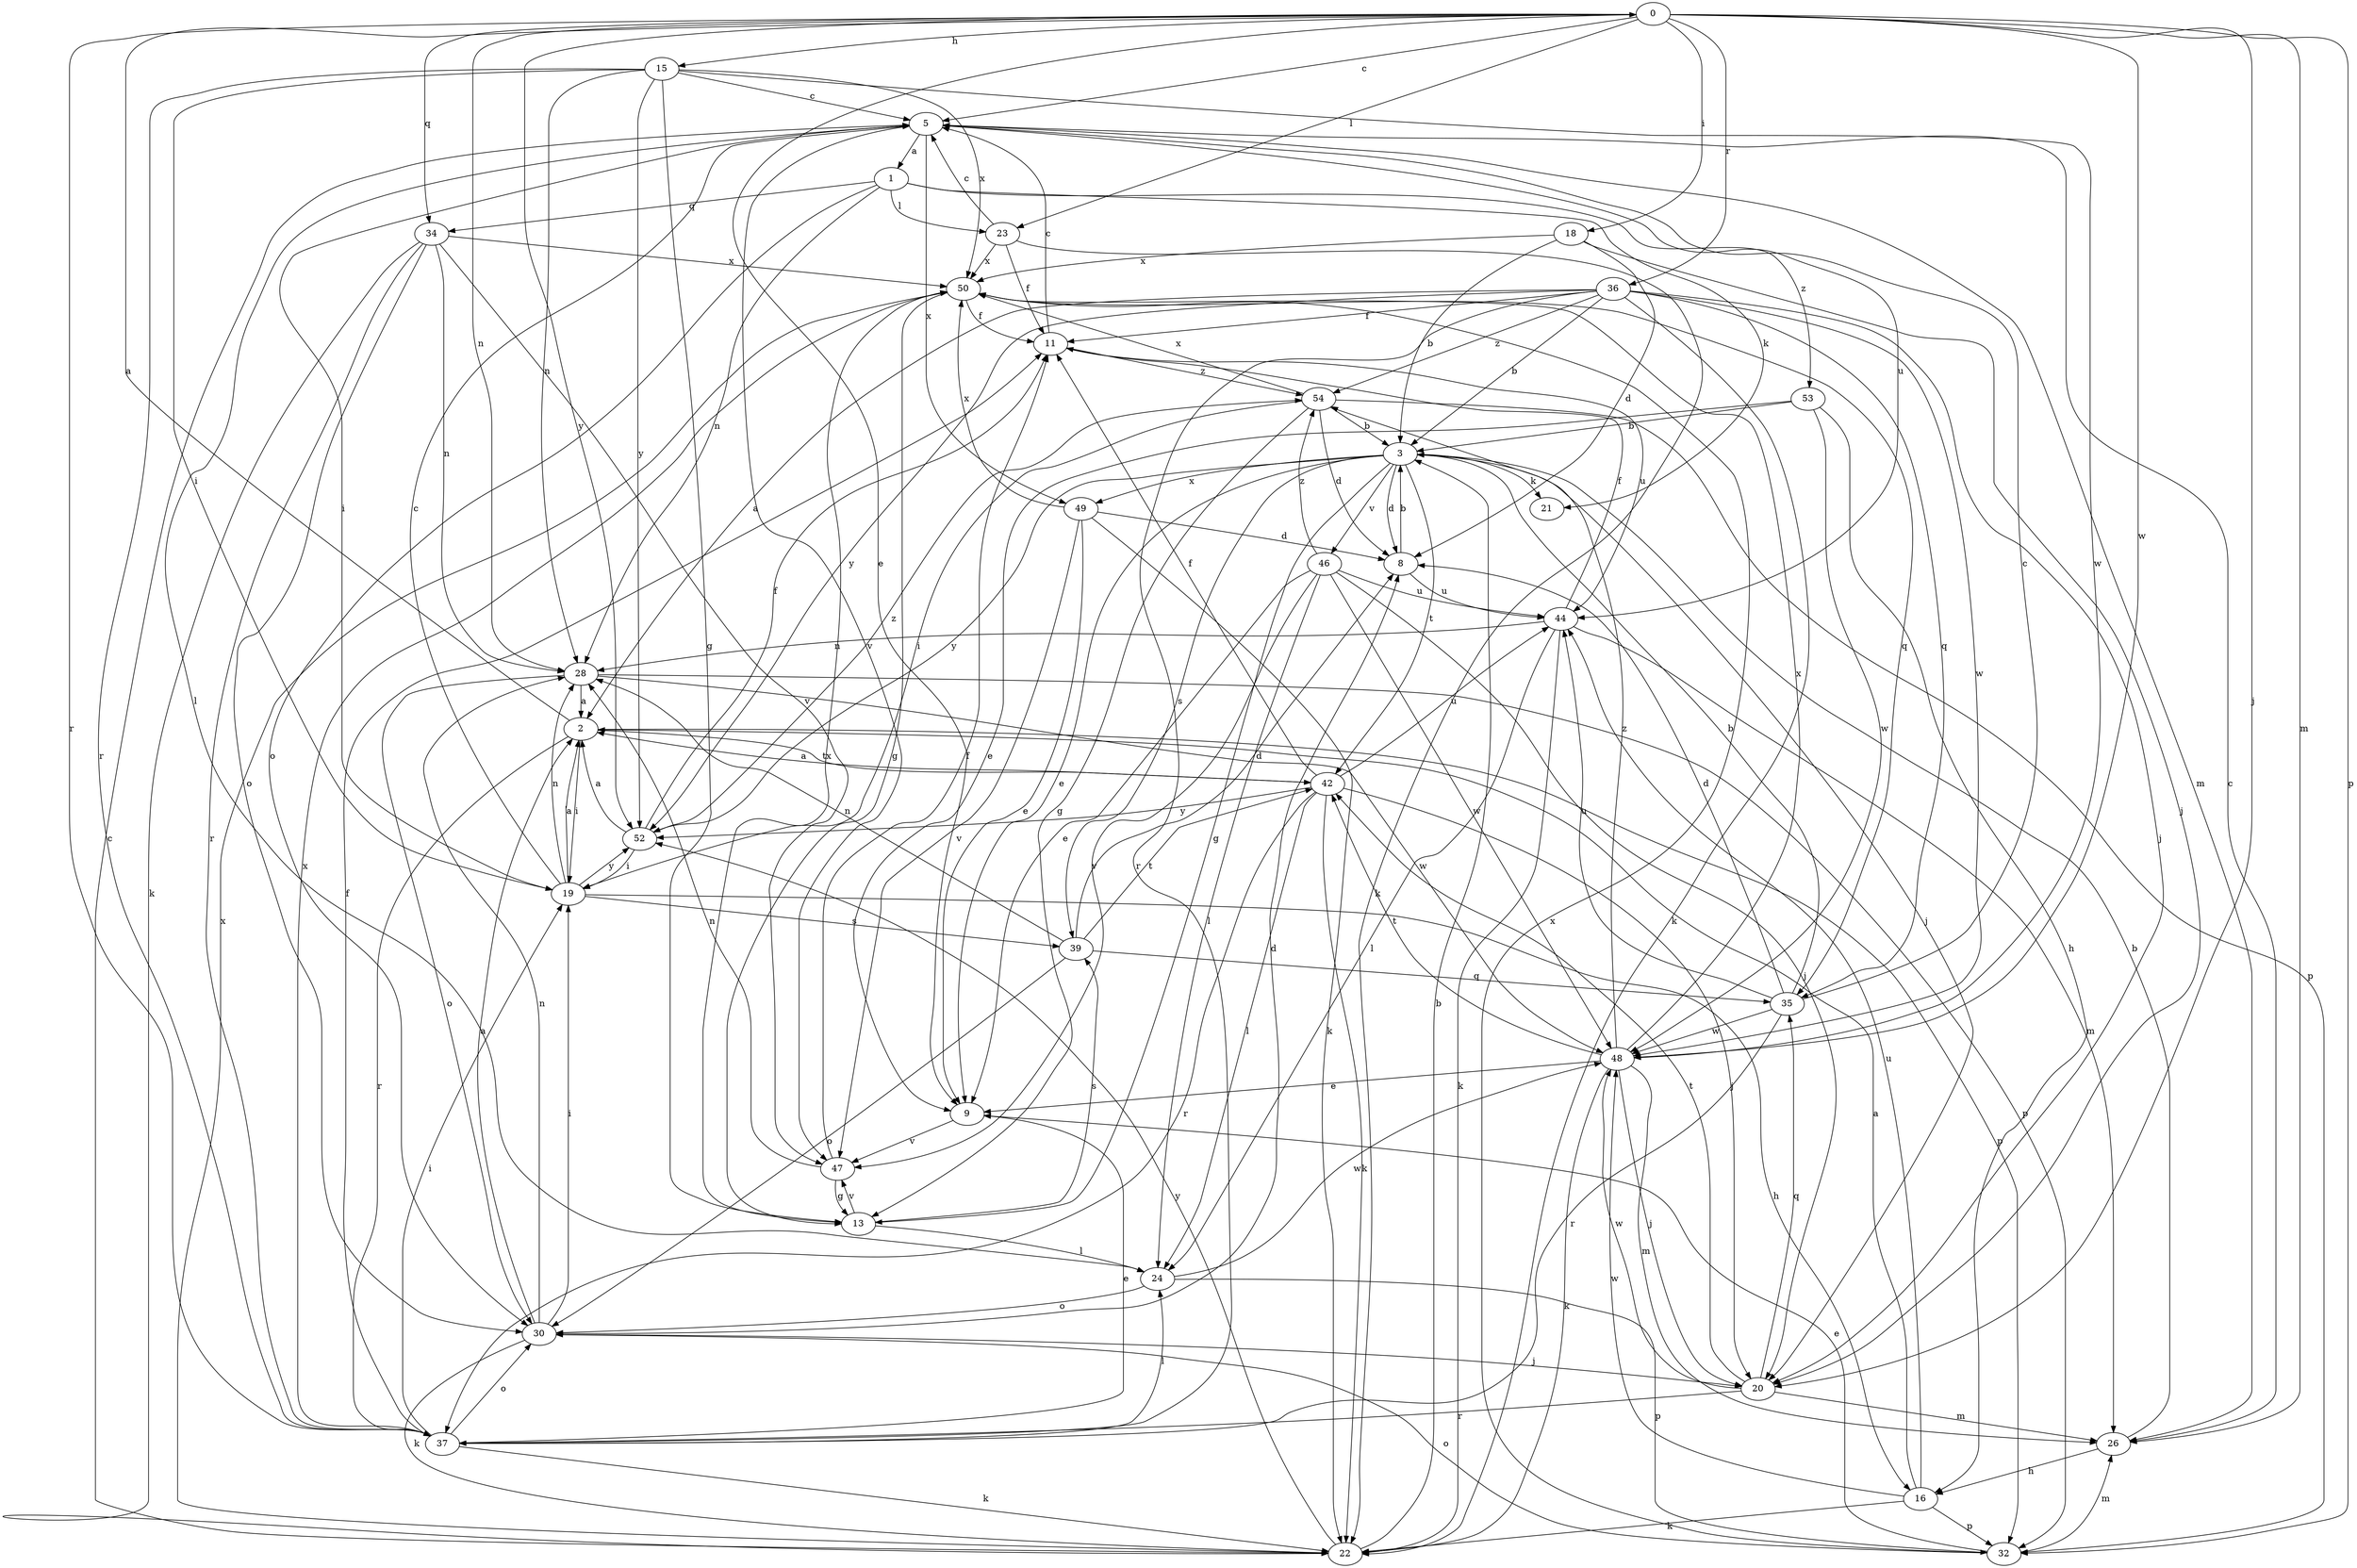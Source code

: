 strict digraph  {
0;
1;
2;
3;
5;
8;
9;
11;
13;
15;
16;
18;
19;
20;
21;
22;
23;
24;
26;
28;
30;
32;
34;
35;
36;
37;
39;
42;
44;
46;
47;
48;
49;
50;
52;
53;
54;
0 -> 5  [label=c];
0 -> 9  [label=e];
0 -> 15  [label=h];
0 -> 18  [label=i];
0 -> 20  [label=j];
0 -> 23  [label=l];
0 -> 26  [label=m];
0 -> 28  [label=n];
0 -> 32  [label=p];
0 -> 34  [label=q];
0 -> 36  [label=r];
0 -> 37  [label=r];
0 -> 48  [label=w];
0 -> 52  [label=y];
1 -> 21  [label=k];
1 -> 23  [label=l];
1 -> 28  [label=n];
1 -> 30  [label=o];
1 -> 34  [label=q];
1 -> 53  [label=z];
2 -> 0  [label=a];
2 -> 19  [label=i];
2 -> 32  [label=p];
2 -> 37  [label=r];
2 -> 42  [label=t];
3 -> 8  [label=d];
3 -> 9  [label=e];
3 -> 13  [label=g];
3 -> 20  [label=j];
3 -> 21  [label=k];
3 -> 39  [label=s];
3 -> 42  [label=t];
3 -> 46  [label=v];
3 -> 49  [label=x];
3 -> 52  [label=y];
5 -> 1  [label=a];
5 -> 19  [label=i];
5 -> 24  [label=l];
5 -> 26  [label=m];
5 -> 44  [label=u];
5 -> 47  [label=v];
5 -> 49  [label=x];
8 -> 3  [label=b];
8 -> 44  [label=u];
9 -> 47  [label=v];
11 -> 5  [label=c];
11 -> 44  [label=u];
11 -> 54  [label=z];
13 -> 24  [label=l];
13 -> 39  [label=s];
13 -> 47  [label=v];
13 -> 50  [label=x];
15 -> 5  [label=c];
15 -> 13  [label=g];
15 -> 19  [label=i];
15 -> 28  [label=n];
15 -> 37  [label=r];
15 -> 48  [label=w];
15 -> 50  [label=x];
15 -> 52  [label=y];
16 -> 2  [label=a];
16 -> 22  [label=k];
16 -> 32  [label=p];
16 -> 44  [label=u];
16 -> 48  [label=w];
18 -> 3  [label=b];
18 -> 8  [label=d];
18 -> 20  [label=j];
18 -> 50  [label=x];
19 -> 2  [label=a];
19 -> 5  [label=c];
19 -> 16  [label=h];
19 -> 28  [label=n];
19 -> 39  [label=s];
19 -> 52  [label=y];
20 -> 26  [label=m];
20 -> 35  [label=q];
20 -> 37  [label=r];
20 -> 42  [label=t];
20 -> 48  [label=w];
22 -> 3  [label=b];
22 -> 5  [label=c];
22 -> 50  [label=x];
22 -> 52  [label=y];
23 -> 5  [label=c];
23 -> 11  [label=f];
23 -> 22  [label=k];
23 -> 50  [label=x];
24 -> 30  [label=o];
24 -> 32  [label=p];
24 -> 48  [label=w];
26 -> 3  [label=b];
26 -> 5  [label=c];
26 -> 16  [label=h];
28 -> 2  [label=a];
28 -> 30  [label=o];
28 -> 32  [label=p];
28 -> 48  [label=w];
30 -> 2  [label=a];
30 -> 8  [label=d];
30 -> 19  [label=i];
30 -> 20  [label=j];
30 -> 22  [label=k];
30 -> 28  [label=n];
32 -> 9  [label=e];
32 -> 26  [label=m];
32 -> 30  [label=o];
32 -> 50  [label=x];
34 -> 22  [label=k];
34 -> 28  [label=n];
34 -> 30  [label=o];
34 -> 37  [label=r];
34 -> 47  [label=v];
34 -> 50  [label=x];
35 -> 3  [label=b];
35 -> 5  [label=c];
35 -> 8  [label=d];
35 -> 37  [label=r];
35 -> 44  [label=u];
35 -> 48  [label=w];
36 -> 2  [label=a];
36 -> 3  [label=b];
36 -> 11  [label=f];
36 -> 20  [label=j];
36 -> 22  [label=k];
36 -> 35  [label=q];
36 -> 37  [label=r];
36 -> 48  [label=w];
36 -> 52  [label=y];
36 -> 54  [label=z];
37 -> 9  [label=e];
37 -> 11  [label=f];
37 -> 19  [label=i];
37 -> 22  [label=k];
37 -> 24  [label=l];
37 -> 30  [label=o];
37 -> 50  [label=x];
39 -> 8  [label=d];
39 -> 28  [label=n];
39 -> 30  [label=o];
39 -> 35  [label=q];
39 -> 42  [label=t];
42 -> 2  [label=a];
42 -> 11  [label=f];
42 -> 20  [label=j];
42 -> 22  [label=k];
42 -> 24  [label=l];
42 -> 37  [label=r];
42 -> 44  [label=u];
42 -> 52  [label=y];
44 -> 11  [label=f];
44 -> 22  [label=k];
44 -> 24  [label=l];
44 -> 26  [label=m];
44 -> 28  [label=n];
46 -> 9  [label=e];
46 -> 20  [label=j];
46 -> 24  [label=l];
46 -> 44  [label=u];
46 -> 47  [label=v];
46 -> 48  [label=w];
46 -> 54  [label=z];
47 -> 11  [label=f];
47 -> 13  [label=g];
47 -> 28  [label=n];
48 -> 9  [label=e];
48 -> 20  [label=j];
48 -> 22  [label=k];
48 -> 26  [label=m];
48 -> 42  [label=t];
48 -> 50  [label=x];
48 -> 54  [label=z];
49 -> 8  [label=d];
49 -> 9  [label=e];
49 -> 22  [label=k];
49 -> 47  [label=v];
49 -> 50  [label=x];
50 -> 11  [label=f];
50 -> 13  [label=g];
50 -> 35  [label=q];
52 -> 2  [label=a];
52 -> 11  [label=f];
52 -> 19  [label=i];
52 -> 54  [label=z];
53 -> 3  [label=b];
53 -> 9  [label=e];
53 -> 16  [label=h];
53 -> 48  [label=w];
54 -> 3  [label=b];
54 -> 8  [label=d];
54 -> 13  [label=g];
54 -> 19  [label=i];
54 -> 32  [label=p];
54 -> 50  [label=x];
}
